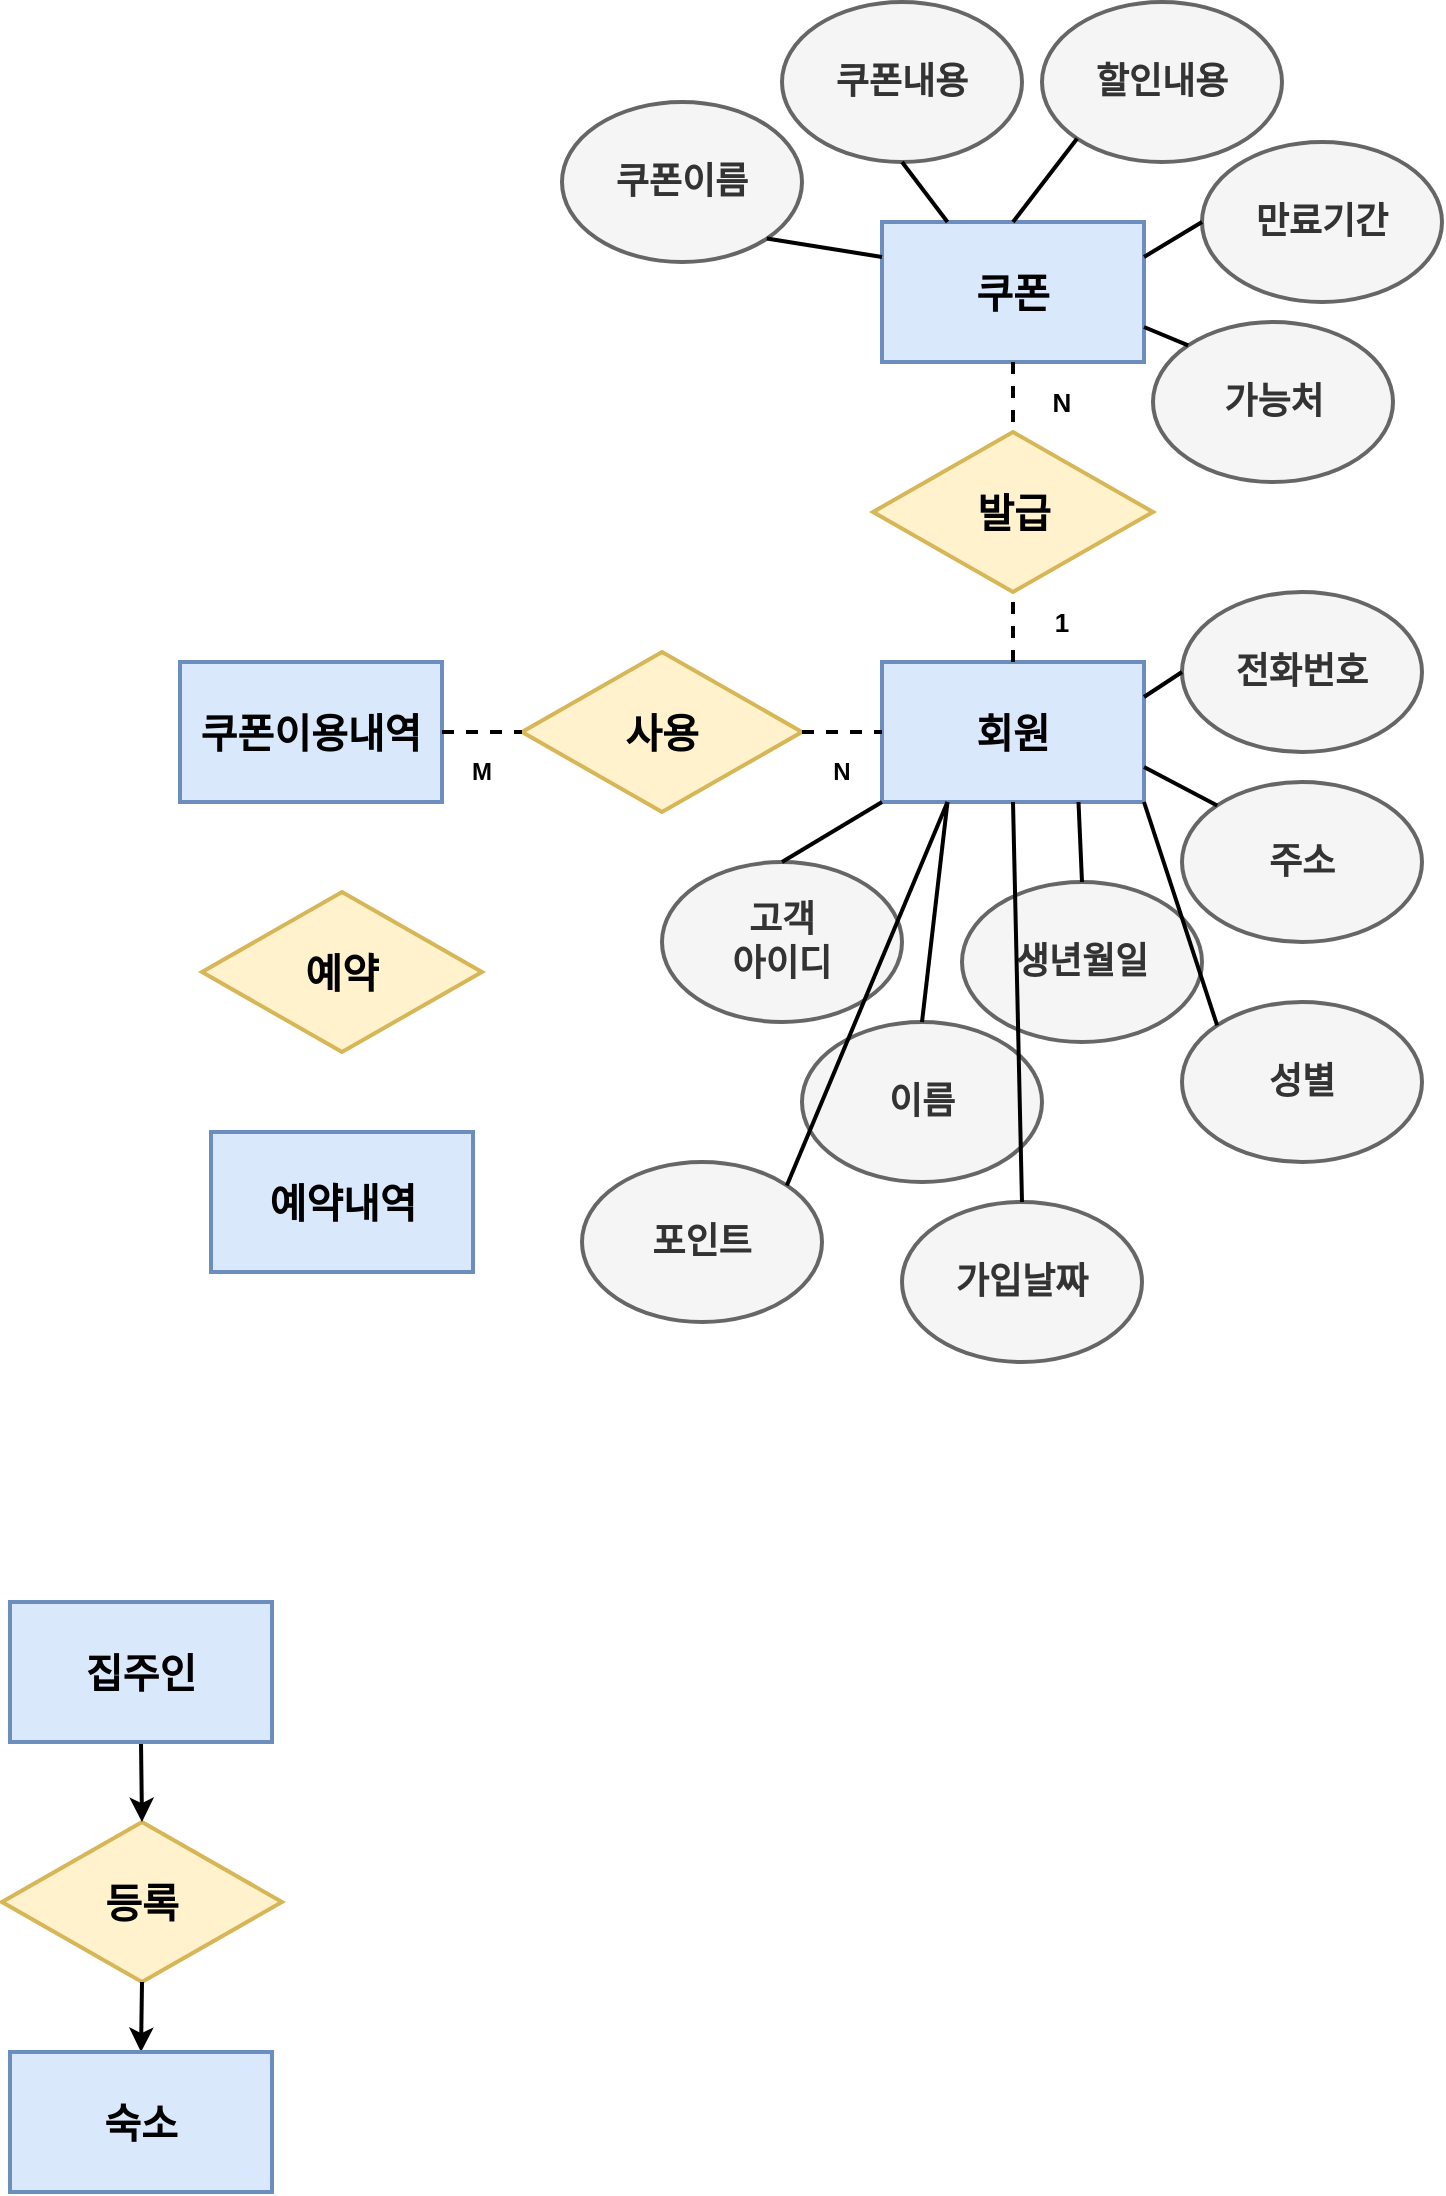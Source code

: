 <mxfile version="26.0.16">
  <diagram name="페이지-1" id="A7KoAqLpkC3rf8sDOBmB">
    <mxGraphModel dx="1434" dy="780" grid="1" gridSize="10" guides="1" tooltips="1" connect="1" arrows="1" fold="1" page="1" pageScale="1" pageWidth="827" pageHeight="1169" math="0" shadow="0">
      <root>
        <mxCell id="0" />
        <mxCell id="1" parent="0" />
        <mxCell id="lKcTm5he1GSqPfXgZawS-9" value="등록" style="rhombus;whiteSpace=wrap;html=1;strokeWidth=2;fontSize=20;fontStyle=1;fillColor=#fff2cc;strokeColor=#d6b656;" parent="1" vertex="1">
          <mxGeometry x="80" y="1080" width="140" height="80" as="geometry" />
        </mxCell>
        <mxCell id="lKcTm5he1GSqPfXgZawS-10" value="" style="endArrow=classic;html=1;rounded=0;exitX=0.5;exitY=1;exitDx=0;exitDy=0;entryX=0.5;entryY=0;entryDx=0;entryDy=0;fontStyle=1;strokeWidth=2;" parent="1" source="BoZ32wy5WJJVuOqSIw8r-4" target="lKcTm5he1GSqPfXgZawS-9" edge="1">
          <mxGeometry width="50" height="50" relative="1" as="geometry">
            <mxPoint x="150" y="1050" as="sourcePoint" />
            <mxPoint x="80" y="1090" as="targetPoint" />
          </mxGeometry>
        </mxCell>
        <mxCell id="lKcTm5he1GSqPfXgZawS-12" value="" style="endArrow=classic;html=1;rounded=0;exitX=0.5;exitY=1;exitDx=0;exitDy=0;entryX=0.5;entryY=0;entryDx=0;entryDy=0;fontStyle=1;strokeWidth=2;" parent="1" source="lKcTm5he1GSqPfXgZawS-9" target="BoZ32wy5WJJVuOqSIw8r-5" edge="1">
          <mxGeometry width="50" height="50" relative="1" as="geometry">
            <mxPoint x="75" y="1280" as="sourcePoint" />
            <mxPoint x="150" y="1205" as="targetPoint" />
          </mxGeometry>
        </mxCell>
        <mxCell id="XDs98SbG8sYgr_woH9iY-4" value="예약" style="rhombus;whiteSpace=wrap;html=1;strokeWidth=2;fontSize=20;fontStyle=1;fillColor=#fff2cc;strokeColor=#d6b656;" parent="1" vertex="1">
          <mxGeometry x="180" y="615" width="140" height="80" as="geometry" />
        </mxCell>
        <mxCell id="BoZ32wy5WJJVuOqSIw8r-2" value="&lt;b&gt;쿠폰&lt;/b&gt;" style="rounded=0;whiteSpace=wrap;html=1;fillColor=#dae8fc;strokeColor=#6c8ebf;strokeWidth=2;fontSize=20;" vertex="1" parent="1">
          <mxGeometry x="520" y="280" width="131" height="70" as="geometry" />
        </mxCell>
        <mxCell id="BoZ32wy5WJJVuOqSIw8r-3" value="&lt;b&gt;회원&lt;/b&gt;" style="rounded=0;whiteSpace=wrap;html=1;fillColor=#dae8fc;strokeColor=#6c8ebf;strokeWidth=2;fontSize=20;" vertex="1" parent="1">
          <mxGeometry x="520" y="500" width="131" height="70" as="geometry" />
        </mxCell>
        <mxCell id="BoZ32wy5WJJVuOqSIw8r-4" value="&lt;b&gt;집주인&lt;/b&gt;" style="rounded=0;whiteSpace=wrap;html=1;fillColor=#dae8fc;strokeColor=#6c8ebf;strokeWidth=2;fontSize=20;" vertex="1" parent="1">
          <mxGeometry x="84" y="970" width="131" height="70" as="geometry" />
        </mxCell>
        <mxCell id="BoZ32wy5WJJVuOqSIw8r-5" value="숙소" style="rounded=0;whiteSpace=wrap;html=1;fillColor=#dae8fc;strokeColor=#6c8ebf;strokeWidth=2;fontSize=20;fontStyle=1" vertex="1" parent="1">
          <mxGeometry x="84" y="1195" width="131" height="70" as="geometry" />
        </mxCell>
        <mxCell id="BoZ32wy5WJJVuOqSIw8r-6" value="쿠폰이용&lt;span style=&quot;background-color: transparent; color: light-dark(rgb(0, 0, 0), rgb(255, 255, 255));&quot;&gt;내역&lt;/span&gt;" style="rounded=0;whiteSpace=wrap;html=1;fillColor=#dae8fc;strokeColor=#6c8ebf;strokeWidth=2;fontSize=20;fontStyle=1" vertex="1" parent="1">
          <mxGeometry x="169" y="500" width="131" height="70" as="geometry" />
        </mxCell>
        <mxCell id="BoZ32wy5WJJVuOqSIw8r-7" value="예약내역" style="rounded=0;whiteSpace=wrap;html=1;fillColor=#dae8fc;strokeColor=#6c8ebf;strokeWidth=2;fontSize=20;fontStyle=1" vertex="1" parent="1">
          <mxGeometry x="184.5" y="735" width="131" height="70" as="geometry" />
        </mxCell>
        <mxCell id="BoZ32wy5WJJVuOqSIw8r-8" value="발급" style="rhombus;whiteSpace=wrap;html=1;strokeWidth=2;fontSize=20;fontStyle=1;fillColor=#fff2cc;strokeColor=#d6b656;" vertex="1" parent="1">
          <mxGeometry x="515.5" y="385" width="140" height="80" as="geometry" />
        </mxCell>
        <mxCell id="BoZ32wy5WJJVuOqSIw8r-15" value="사용" style="rhombus;whiteSpace=wrap;html=1;strokeWidth=2;fontSize=20;fontStyle=1;fillColor=#fff2cc;strokeColor=#d6b656;" vertex="1" parent="1">
          <mxGeometry x="340" y="495" width="140" height="80" as="geometry" />
        </mxCell>
        <mxCell id="BoZ32wy5WJJVuOqSIw8r-18" value="&lt;b&gt;할인내용&lt;/b&gt;" style="ellipse;whiteSpace=wrap;html=1;fillColor=#f5f5f5;fontColor=#333333;strokeColor=#666666;strokeWidth=2;fontSize=18;" vertex="1" parent="1">
          <mxGeometry x="600" y="170" width="120" height="80" as="geometry" />
        </mxCell>
        <mxCell id="BoZ32wy5WJJVuOqSIw8r-19" value="만료기간" style="ellipse;whiteSpace=wrap;html=1;fillColor=#f5f5f5;fontColor=#333333;strokeColor=#666666;strokeWidth=2;fontSize=18;fontStyle=1" vertex="1" parent="1">
          <mxGeometry x="680" y="240" width="120" height="80" as="geometry" />
        </mxCell>
        <mxCell id="BoZ32wy5WJJVuOqSIw8r-20" value="쿠폰내용" style="ellipse;whiteSpace=wrap;html=1;fillColor=#f5f5f5;fontColor=#333333;strokeColor=#666666;strokeWidth=2;fontSize=18;fontStyle=1" vertex="1" parent="1">
          <mxGeometry x="470" y="170" width="120" height="80" as="geometry" />
        </mxCell>
        <mxCell id="BoZ32wy5WJJVuOqSIw8r-21" value="&lt;b&gt;쿠폰이름&lt;/b&gt;" style="ellipse;whiteSpace=wrap;html=1;fillColor=#f5f5f5;fontColor=#333333;strokeColor=#666666;strokeWidth=2;fontSize=18;" vertex="1" parent="1">
          <mxGeometry x="360" y="220" width="120" height="80" as="geometry" />
        </mxCell>
        <mxCell id="BoZ32wy5WJJVuOqSIw8r-22" value="" style="endArrow=none;html=1;rounded=0;entryX=1;entryY=1;entryDx=0;entryDy=0;exitX=0;exitY=0.25;exitDx=0;exitDy=0;strokeWidth=2;" edge="1" parent="1" source="BoZ32wy5WJJVuOqSIw8r-2" target="BoZ32wy5WJJVuOqSIw8r-21">
          <mxGeometry width="50" height="50" relative="1" as="geometry">
            <mxPoint x="390" y="380" as="sourcePoint" />
            <mxPoint x="440" y="330" as="targetPoint" />
          </mxGeometry>
        </mxCell>
        <mxCell id="BoZ32wy5WJJVuOqSIw8r-23" value="" style="endArrow=none;html=1;rounded=0;entryX=0.5;entryY=1;entryDx=0;entryDy=0;exitX=0.25;exitY=0;exitDx=0;exitDy=0;strokeWidth=2;" edge="1" parent="1" source="BoZ32wy5WJJVuOqSIw8r-2" target="BoZ32wy5WJJVuOqSIw8r-20">
          <mxGeometry width="50" height="50" relative="1" as="geometry">
            <mxPoint x="530" y="308" as="sourcePoint" />
            <mxPoint x="440" y="250" as="targetPoint" />
          </mxGeometry>
        </mxCell>
        <mxCell id="BoZ32wy5WJJVuOqSIw8r-24" value="" style="endArrow=none;html=1;rounded=0;entryX=0;entryY=1;entryDx=0;entryDy=0;exitX=0.5;exitY=0;exitDx=0;exitDy=0;strokeWidth=2;" edge="1" parent="1" source="BoZ32wy5WJJVuOqSIw8r-2" target="BoZ32wy5WJJVuOqSIw8r-18">
          <mxGeometry width="50" height="50" relative="1" as="geometry">
            <mxPoint x="563" y="290" as="sourcePoint" />
            <mxPoint x="570" y="250" as="targetPoint" />
          </mxGeometry>
        </mxCell>
        <mxCell id="BoZ32wy5WJJVuOqSIw8r-25" value="" style="endArrow=none;html=1;rounded=0;entryX=0;entryY=0.5;entryDx=0;entryDy=0;exitX=1;exitY=0.25;exitDx=0;exitDy=0;strokeWidth=2;" edge="1" parent="1" source="BoZ32wy5WJJVuOqSIw8r-2" target="BoZ32wy5WJJVuOqSIw8r-19">
          <mxGeometry width="50" height="50" relative="1" as="geometry">
            <mxPoint x="596" y="290" as="sourcePoint" />
            <mxPoint x="658" y="238" as="targetPoint" />
          </mxGeometry>
        </mxCell>
        <mxCell id="BoZ32wy5WJJVuOqSIw8r-26" value="가능처" style="ellipse;whiteSpace=wrap;html=1;fillColor=#f5f5f5;fontColor=#333333;strokeColor=#666666;strokeWidth=2;fontSize=18;fontStyle=1" vertex="1" parent="1">
          <mxGeometry x="655.5" y="330" width="120" height="80" as="geometry" />
        </mxCell>
        <mxCell id="BoZ32wy5WJJVuOqSIw8r-27" value="" style="endArrow=none;html=1;rounded=0;entryX=0;entryY=0;entryDx=0;entryDy=0;exitX=1;exitY=0.75;exitDx=0;exitDy=0;strokeWidth=2;" edge="1" parent="1" source="BoZ32wy5WJJVuOqSIw8r-2" target="BoZ32wy5WJJVuOqSIw8r-26">
          <mxGeometry width="50" height="50" relative="1" as="geometry">
            <mxPoint x="661" y="308" as="sourcePoint" />
            <mxPoint x="690" y="290" as="targetPoint" />
          </mxGeometry>
        </mxCell>
        <mxCell id="BoZ32wy5WJJVuOqSIw8r-28" value="" style="endArrow=none;dashed=1;html=1;rounded=0;entryX=0.5;entryY=1;entryDx=0;entryDy=0;exitX=0.5;exitY=0;exitDx=0;exitDy=0;strokeWidth=2;" edge="1" parent="1" source="BoZ32wy5WJJVuOqSIw8r-3" target="BoZ32wy5WJJVuOqSIw8r-8">
          <mxGeometry width="50" height="50" relative="1" as="geometry">
            <mxPoint x="390" y="380" as="sourcePoint" />
            <mxPoint x="440" y="330" as="targetPoint" />
          </mxGeometry>
        </mxCell>
        <mxCell id="BoZ32wy5WJJVuOqSIw8r-29" value="" style="endArrow=none;dashed=1;html=1;rounded=0;entryX=0.5;entryY=0;entryDx=0;entryDy=0;exitX=0.5;exitY=1;exitDx=0;exitDy=0;strokeWidth=2;" edge="1" parent="1" source="BoZ32wy5WJJVuOqSIw8r-2" target="BoZ32wy5WJJVuOqSIw8r-8">
          <mxGeometry width="50" height="50" relative="1" as="geometry">
            <mxPoint x="326" y="325" as="sourcePoint" />
            <mxPoint x="354" y="325" as="targetPoint" />
          </mxGeometry>
        </mxCell>
        <mxCell id="BoZ32wy5WJJVuOqSIw8r-30" value="1" style="text;html=1;align=center;verticalAlign=middle;whiteSpace=wrap;rounded=0;fontStyle=1;fontSize=13;" vertex="1" parent="1">
          <mxGeometry x="580" y="465" width="60" height="30" as="geometry" />
        </mxCell>
        <mxCell id="BoZ32wy5WJJVuOqSIw8r-31" value="N" style="text;html=1;align=center;verticalAlign=middle;whiteSpace=wrap;rounded=0;fontStyle=1;fontSize=13;" vertex="1" parent="1">
          <mxGeometry x="580" y="355" width="60" height="30" as="geometry" />
        </mxCell>
        <mxCell id="BoZ32wy5WJJVuOqSIw8r-32" value="" style="endArrow=none;dashed=1;html=1;rounded=0;entryX=0;entryY=0.5;entryDx=0;entryDy=0;exitX=1;exitY=0.5;exitDx=0;exitDy=0;fontStyle=1;endSize=7;strokeWidth=2;" edge="1" parent="1" source="BoZ32wy5WJJVuOqSIw8r-15" target="BoZ32wy5WJJVuOqSIw8r-3">
          <mxGeometry width="50" height="50" relative="1" as="geometry">
            <mxPoint x="530" y="325" as="sourcePoint" />
            <mxPoint x="494" y="325" as="targetPoint" />
          </mxGeometry>
        </mxCell>
        <mxCell id="BoZ32wy5WJJVuOqSIw8r-33" value="" style="endArrow=none;dashed=1;html=1;rounded=0;entryX=0;entryY=0.5;entryDx=0;entryDy=0;exitX=1;exitY=0.5;exitDx=0;exitDy=0;fontStyle=1;strokeWidth=2;" edge="1" parent="1" source="BoZ32wy5WJJVuOqSIw8r-6" target="BoZ32wy5WJJVuOqSIw8r-15">
          <mxGeometry width="50" height="50" relative="1" as="geometry">
            <mxPoint x="260" y="395" as="sourcePoint" />
            <mxPoint x="260" y="360" as="targetPoint" />
          </mxGeometry>
        </mxCell>
        <mxCell id="BoZ32wy5WJJVuOqSIw8r-34" value="N" style="text;html=1;align=center;verticalAlign=middle;whiteSpace=wrap;rounded=0;fontStyle=1" vertex="1" parent="1">
          <mxGeometry x="470" y="540" width="60" height="30" as="geometry" />
        </mxCell>
        <mxCell id="BoZ32wy5WJJVuOqSIw8r-35" value="M" style="text;html=1;align=center;verticalAlign=middle;whiteSpace=wrap;rounded=0;fontStyle=1" vertex="1" parent="1">
          <mxGeometry x="290" y="540" width="60" height="30" as="geometry" />
        </mxCell>
        <mxCell id="BoZ32wy5WJJVuOqSIw8r-37" value="생년월일" style="ellipse;whiteSpace=wrap;html=1;fillColor=#f5f5f5;fontColor=#333333;strokeColor=#666666;strokeWidth=2;fontSize=18;fontStyle=1" vertex="1" parent="1">
          <mxGeometry x="560" y="610" width="120" height="80" as="geometry" />
        </mxCell>
        <mxCell id="BoZ32wy5WJJVuOqSIw8r-38" value="고객&lt;div&gt;아이디&lt;/div&gt;" style="ellipse;whiteSpace=wrap;html=1;fillColor=#f5f5f5;fontColor=#333333;strokeColor=#666666;strokeWidth=2;fontSize=18;fontStyle=1" vertex="1" parent="1">
          <mxGeometry x="410" y="600" width="120" height="80" as="geometry" />
        </mxCell>
        <mxCell id="BoZ32wy5WJJVuOqSIw8r-39" value="이름" style="ellipse;whiteSpace=wrap;html=1;fillColor=#f5f5f5;fontColor=#333333;strokeColor=#666666;strokeWidth=2;fontSize=18;fontStyle=1" vertex="1" parent="1">
          <mxGeometry x="480" y="680" width="120" height="80" as="geometry" />
        </mxCell>
        <mxCell id="BoZ32wy5WJJVuOqSIw8r-40" value="주소" style="ellipse;whiteSpace=wrap;html=1;fillColor=#f5f5f5;fontColor=#333333;strokeColor=#666666;strokeWidth=2;fontSize=18;fontStyle=1" vertex="1" parent="1">
          <mxGeometry x="670" y="560" width="120" height="80" as="geometry" />
        </mxCell>
        <mxCell id="BoZ32wy5WJJVuOqSIw8r-41" value="전화번호" style="ellipse;whiteSpace=wrap;html=1;fillColor=#f5f5f5;fontColor=#333333;strokeColor=#666666;strokeWidth=2;fontSize=18;fontStyle=1" vertex="1" parent="1">
          <mxGeometry x="670" y="465" width="120" height="80" as="geometry" />
        </mxCell>
        <mxCell id="BoZ32wy5WJJVuOqSIw8r-42" value="성별" style="ellipse;whiteSpace=wrap;html=1;fillColor=#f5f5f5;fontColor=#333333;strokeColor=#666666;strokeWidth=2;fontSize=18;fontStyle=1" vertex="1" parent="1">
          <mxGeometry x="670" y="670" width="120" height="80" as="geometry" />
        </mxCell>
        <mxCell id="BoZ32wy5WJJVuOqSIw8r-43" value="가입날짜" style="ellipse;whiteSpace=wrap;html=1;fillColor=#f5f5f5;fontColor=#333333;strokeColor=#666666;strokeWidth=2;fontSize=18;fontStyle=1" vertex="1" parent="1">
          <mxGeometry x="530" y="770" width="120" height="80" as="geometry" />
        </mxCell>
        <mxCell id="BoZ32wy5WJJVuOqSIw8r-44" value="포인트" style="ellipse;whiteSpace=wrap;html=1;fillColor=#f5f5f5;fontColor=#333333;strokeColor=#666666;strokeWidth=2;fontSize=18;fontStyle=1" vertex="1" parent="1">
          <mxGeometry x="370" y="750" width="120" height="80" as="geometry" />
        </mxCell>
        <mxCell id="BoZ32wy5WJJVuOqSIw8r-45" value="" style="endArrow=none;html=1;rounded=0;entryX=0;entryY=0.5;entryDx=0;entryDy=0;exitX=1;exitY=0.25;exitDx=0;exitDy=0;strokeWidth=2;" edge="1" parent="1" source="BoZ32wy5WJJVuOqSIw8r-3" target="BoZ32wy5WJJVuOqSIw8r-41">
          <mxGeometry width="50" height="50" relative="1" as="geometry">
            <mxPoint x="530" y="308" as="sourcePoint" />
            <mxPoint x="472" y="298" as="targetPoint" />
            <Array as="points" />
          </mxGeometry>
        </mxCell>
        <mxCell id="BoZ32wy5WJJVuOqSIw8r-46" value="" style="endArrow=none;html=1;rounded=0;entryX=1;entryY=0.75;entryDx=0;entryDy=0;exitX=0;exitY=0;exitDx=0;exitDy=0;strokeWidth=2;" edge="1" parent="1" source="BoZ32wy5WJJVuOqSIw8r-40" target="BoZ32wy5WJJVuOqSIw8r-3">
          <mxGeometry width="50" height="50" relative="1" as="geometry">
            <mxPoint x="530" y="308" as="sourcePoint" />
            <mxPoint x="472" y="298" as="targetPoint" />
          </mxGeometry>
        </mxCell>
        <mxCell id="BoZ32wy5WJJVuOqSIw8r-47" value="" style="endArrow=none;html=1;rounded=0;entryX=0.75;entryY=1;entryDx=0;entryDy=0;exitX=0.5;exitY=0;exitDx=0;exitDy=0;strokeWidth=2;" edge="1" parent="1" source="BoZ32wy5WJJVuOqSIw8r-37" target="BoZ32wy5WJJVuOqSIw8r-3">
          <mxGeometry width="50" height="50" relative="1" as="geometry">
            <mxPoint x="698" y="582" as="sourcePoint" />
            <mxPoint x="661" y="563" as="targetPoint" />
          </mxGeometry>
        </mxCell>
        <mxCell id="BoZ32wy5WJJVuOqSIw8r-48" value="" style="endArrow=none;html=1;rounded=0;entryX=1;entryY=1;entryDx=0;entryDy=0;exitX=0;exitY=0;exitDx=0;exitDy=0;strokeWidth=2;" edge="1" parent="1" source="BoZ32wy5WJJVuOqSIw8r-42" target="BoZ32wy5WJJVuOqSIw8r-3">
          <mxGeometry width="50" height="50" relative="1" as="geometry">
            <mxPoint x="620" y="610" as="sourcePoint" />
            <mxPoint x="628" y="580" as="targetPoint" />
          </mxGeometry>
        </mxCell>
        <mxCell id="BoZ32wy5WJJVuOqSIw8r-49" value="" style="endArrow=none;html=1;rounded=0;entryX=0.25;entryY=1;entryDx=0;entryDy=0;exitX=0.5;exitY=0;exitDx=0;exitDy=0;strokeWidth=2;" edge="1" parent="1" source="BoZ32wy5WJJVuOqSIw8r-39" target="BoZ32wy5WJJVuOqSIw8r-3">
          <mxGeometry width="50" height="50" relative="1" as="geometry">
            <mxPoint x="620" y="610" as="sourcePoint" />
            <mxPoint x="628" y="580" as="targetPoint" />
          </mxGeometry>
        </mxCell>
        <mxCell id="BoZ32wy5WJJVuOqSIw8r-50" value="" style="endArrow=none;html=1;rounded=0;exitX=0.5;exitY=0;exitDx=0;exitDy=0;strokeWidth=2;entryX=0;entryY=1;entryDx=0;entryDy=0;" edge="1" parent="1" source="BoZ32wy5WJJVuOqSIw8r-38" target="BoZ32wy5WJJVuOqSIw8r-3">
          <mxGeometry width="50" height="50" relative="1" as="geometry">
            <mxPoint x="550" y="690" as="sourcePoint" />
            <mxPoint x="530" y="590" as="targetPoint" />
          </mxGeometry>
        </mxCell>
        <mxCell id="BoZ32wy5WJJVuOqSIw8r-51" value="" style="endArrow=none;html=1;rounded=0;entryX=0.5;entryY=1;entryDx=0;entryDy=0;exitX=0.5;exitY=0;exitDx=0;exitDy=0;strokeWidth=2;" edge="1" parent="1" source="BoZ32wy5WJJVuOqSIw8r-43" target="BoZ32wy5WJJVuOqSIw8r-3">
          <mxGeometry width="50" height="50" relative="1" as="geometry">
            <mxPoint x="550" y="690" as="sourcePoint" />
            <mxPoint x="563" y="580" as="targetPoint" />
          </mxGeometry>
        </mxCell>
        <mxCell id="BoZ32wy5WJJVuOqSIw8r-52" value="" style="endArrow=none;html=1;rounded=0;entryX=0.25;entryY=1;entryDx=0;entryDy=0;exitX=1;exitY=0;exitDx=0;exitDy=0;strokeWidth=2;" edge="1" parent="1" source="BoZ32wy5WJJVuOqSIw8r-44" target="BoZ32wy5WJJVuOqSIw8r-3">
          <mxGeometry width="50" height="50" relative="1" as="geometry">
            <mxPoint x="618" y="752" as="sourcePoint" />
            <mxPoint x="596" y="580" as="targetPoint" />
          </mxGeometry>
        </mxCell>
      </root>
    </mxGraphModel>
  </diagram>
</mxfile>
